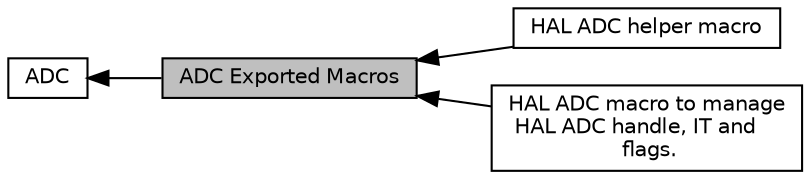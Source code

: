 digraph "ADC Exported Macros"
{
  edge [fontname="Helvetica",fontsize="10",labelfontname="Helvetica",labelfontsize="10"];
  node [fontname="Helvetica",fontsize="10",shape=box];
  rankdir=LR;
  Node4 [label="HAL ADC helper macro",height=0.2,width=0.4,color="black", fillcolor="white", style="filled",URL="$group__ADC__HAL__EM__HELPER__MACRO.html",tooltip=" "];
  Node1 [label="ADC Exported Macros",height=0.2,width=0.4,color="black", fillcolor="grey75", style="filled", fontcolor="black",tooltip=" "];
  Node3 [label="HAL ADC macro to manage\l HAL ADC handle, IT and\l flags.",height=0.2,width=0.4,color="black", fillcolor="white", style="filled",URL="$group__ADC__HAL__EM__HANDLE__IT__FLAG.html",tooltip=" "];
  Node2 [label="ADC",height=0.2,width=0.4,color="black", fillcolor="white", style="filled",URL="$group__ADC.html",tooltip="ADC HAL module driver."];
  Node2->Node1 [shape=plaintext, dir="back", style="solid"];
  Node1->Node3 [shape=plaintext, dir="back", style="solid"];
  Node1->Node4 [shape=plaintext, dir="back", style="solid"];
}
